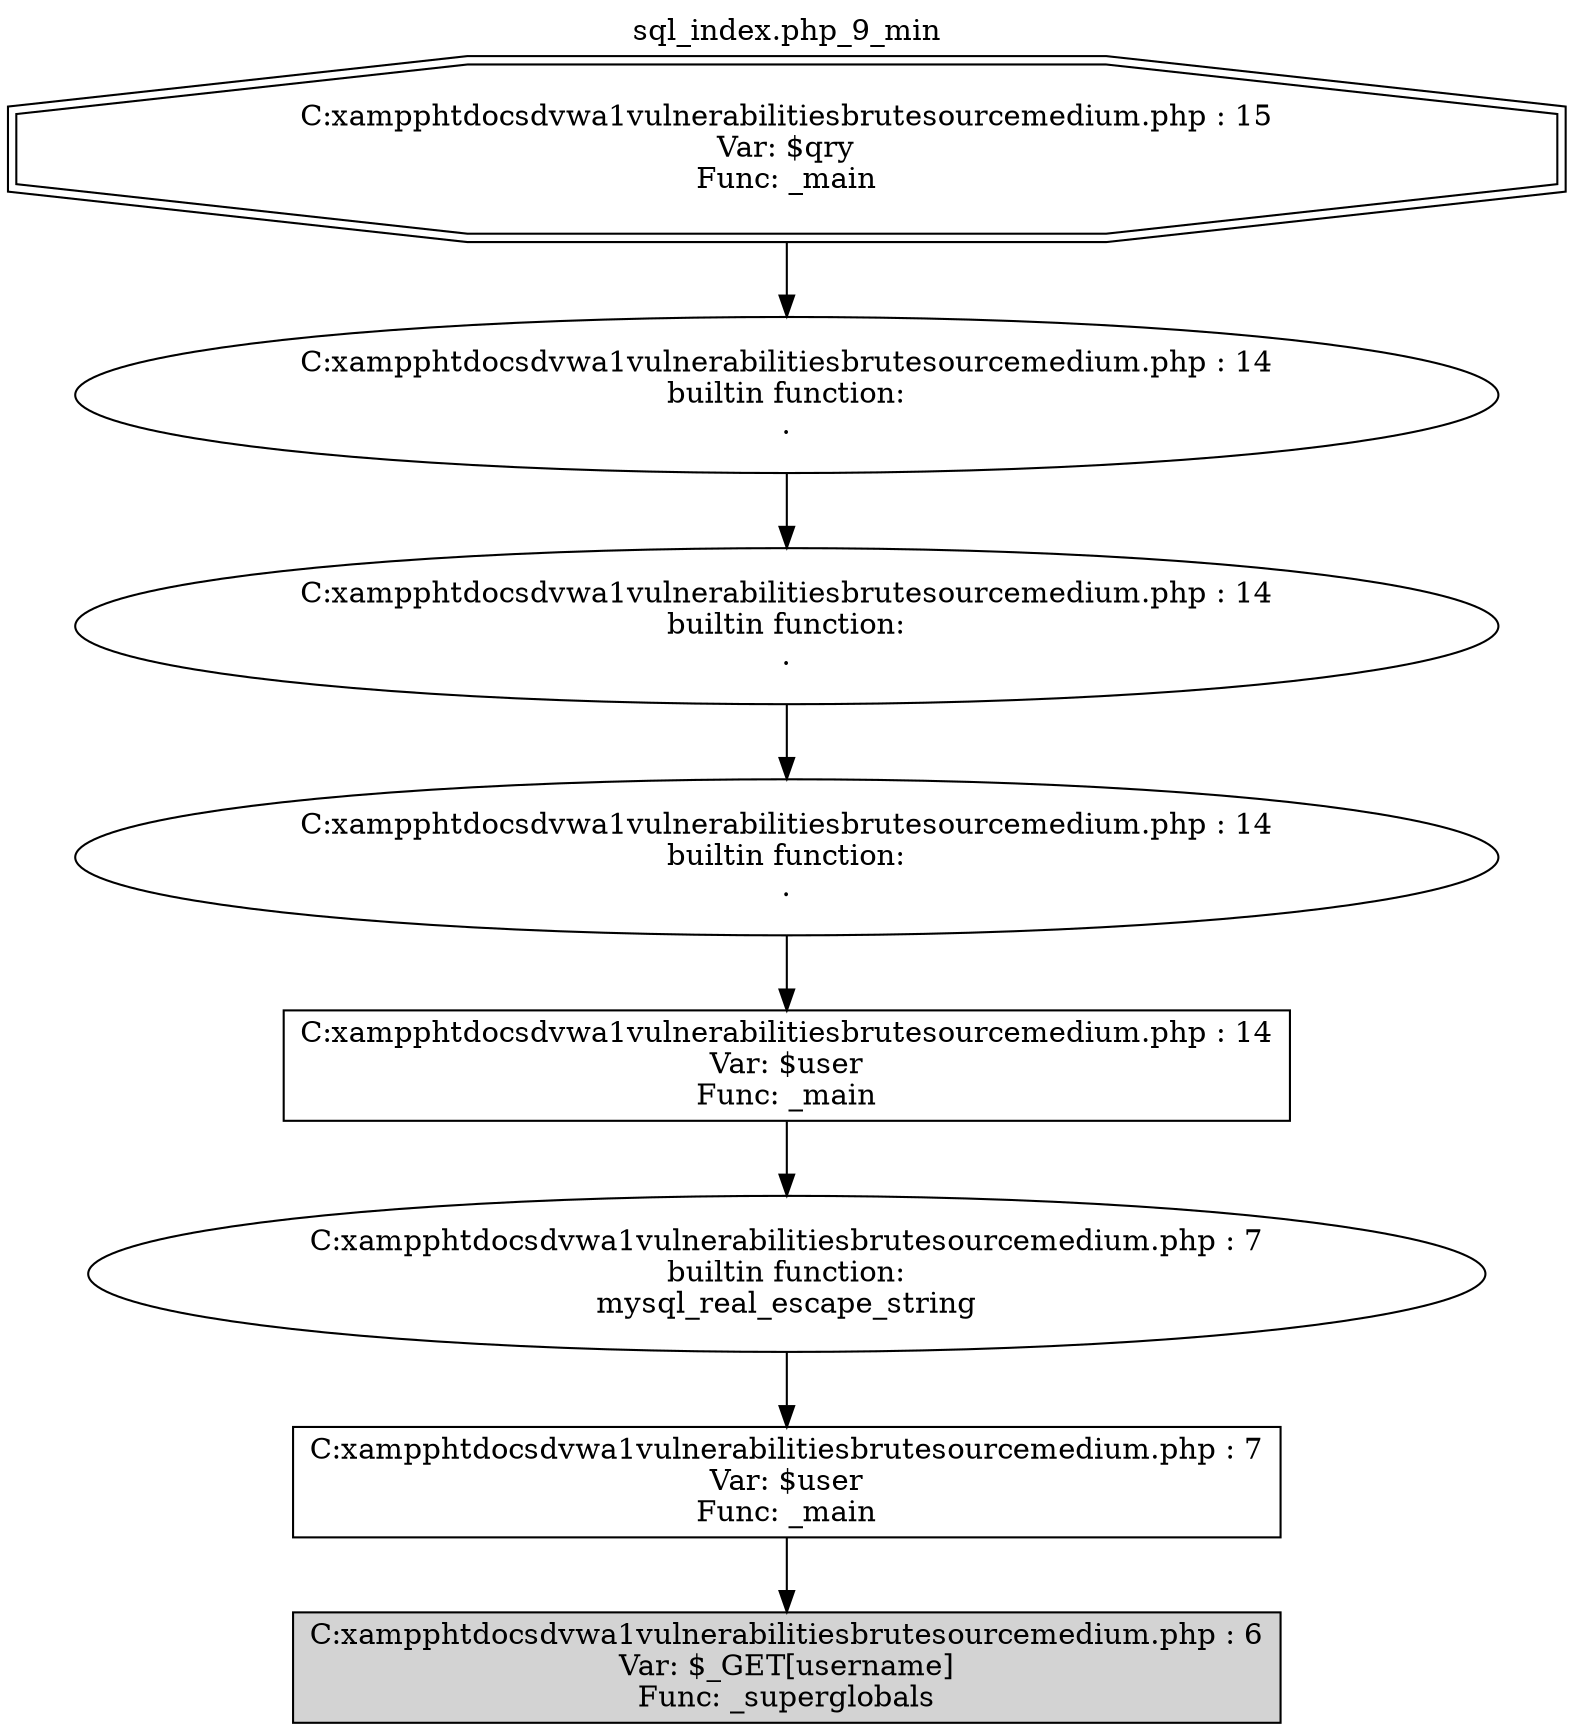 digraph cfg {
  label="sql_index.php_9_min";
  labelloc=t;
  n1 [shape=doubleoctagon, label="C:\xampp\htdocs\dvwa1\vulnerabilities\brute\source\medium.php : 15\nVar: $qry\nFunc: _main\n"];
  n2 [shape=ellipse, label="C:\xampp\htdocs\dvwa1\vulnerabilities\brute\source\medium.php : 14\nbuiltin function:\n.\n"];
  n3 [shape=ellipse, label="C:\xampp\htdocs\dvwa1\vulnerabilities\brute\source\medium.php : 14\nbuiltin function:\n.\n"];
  n4 [shape=ellipse, label="C:\xampp\htdocs\dvwa1\vulnerabilities\brute\source\medium.php : 14\nbuiltin function:\n.\n"];
  n5 [shape=box, label="C:\xampp\htdocs\dvwa1\vulnerabilities\brute\source\medium.php : 14\nVar: $user\nFunc: _main\n"];
  n6 [shape=ellipse, label="C:\xampp\htdocs\dvwa1\vulnerabilities\brute\source\medium.php : 7\nbuiltin function:\nmysql_real_escape_string\n"];
  n7 [shape=box, label="C:\xampp\htdocs\dvwa1\vulnerabilities\brute\source\medium.php : 7\nVar: $user\nFunc: _main\n"];
  n8 [shape=box, label="C:\xampp\htdocs\dvwa1\vulnerabilities\brute\source\medium.php : 6\nVar: $_GET[username]\nFunc: _superglobals\n",style=filled];
  n1 -> n2;
  n2 -> n3;
  n3 -> n4;
  n4 -> n5;
  n5 -> n6;
  n6 -> n7;
  n7 -> n8;
}
